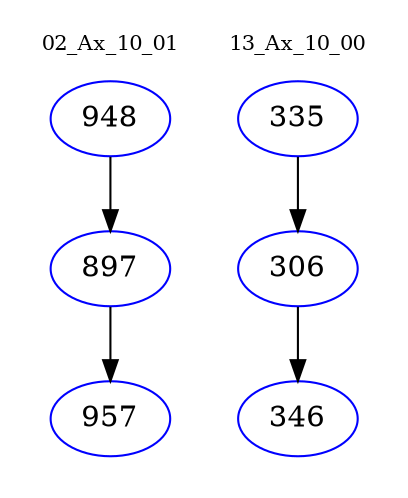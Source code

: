 digraph{
subgraph cluster_0 {
color = white
label = "02_Ax_10_01";
fontsize=10;
T0_948 [label="948", color="blue"]
T0_948 -> T0_897 [color="black"]
T0_897 [label="897", color="blue"]
T0_897 -> T0_957 [color="black"]
T0_957 [label="957", color="blue"]
}
subgraph cluster_1 {
color = white
label = "13_Ax_10_00";
fontsize=10;
T1_335 [label="335", color="blue"]
T1_335 -> T1_306 [color="black"]
T1_306 [label="306", color="blue"]
T1_306 -> T1_346 [color="black"]
T1_346 [label="346", color="blue"]
}
}
